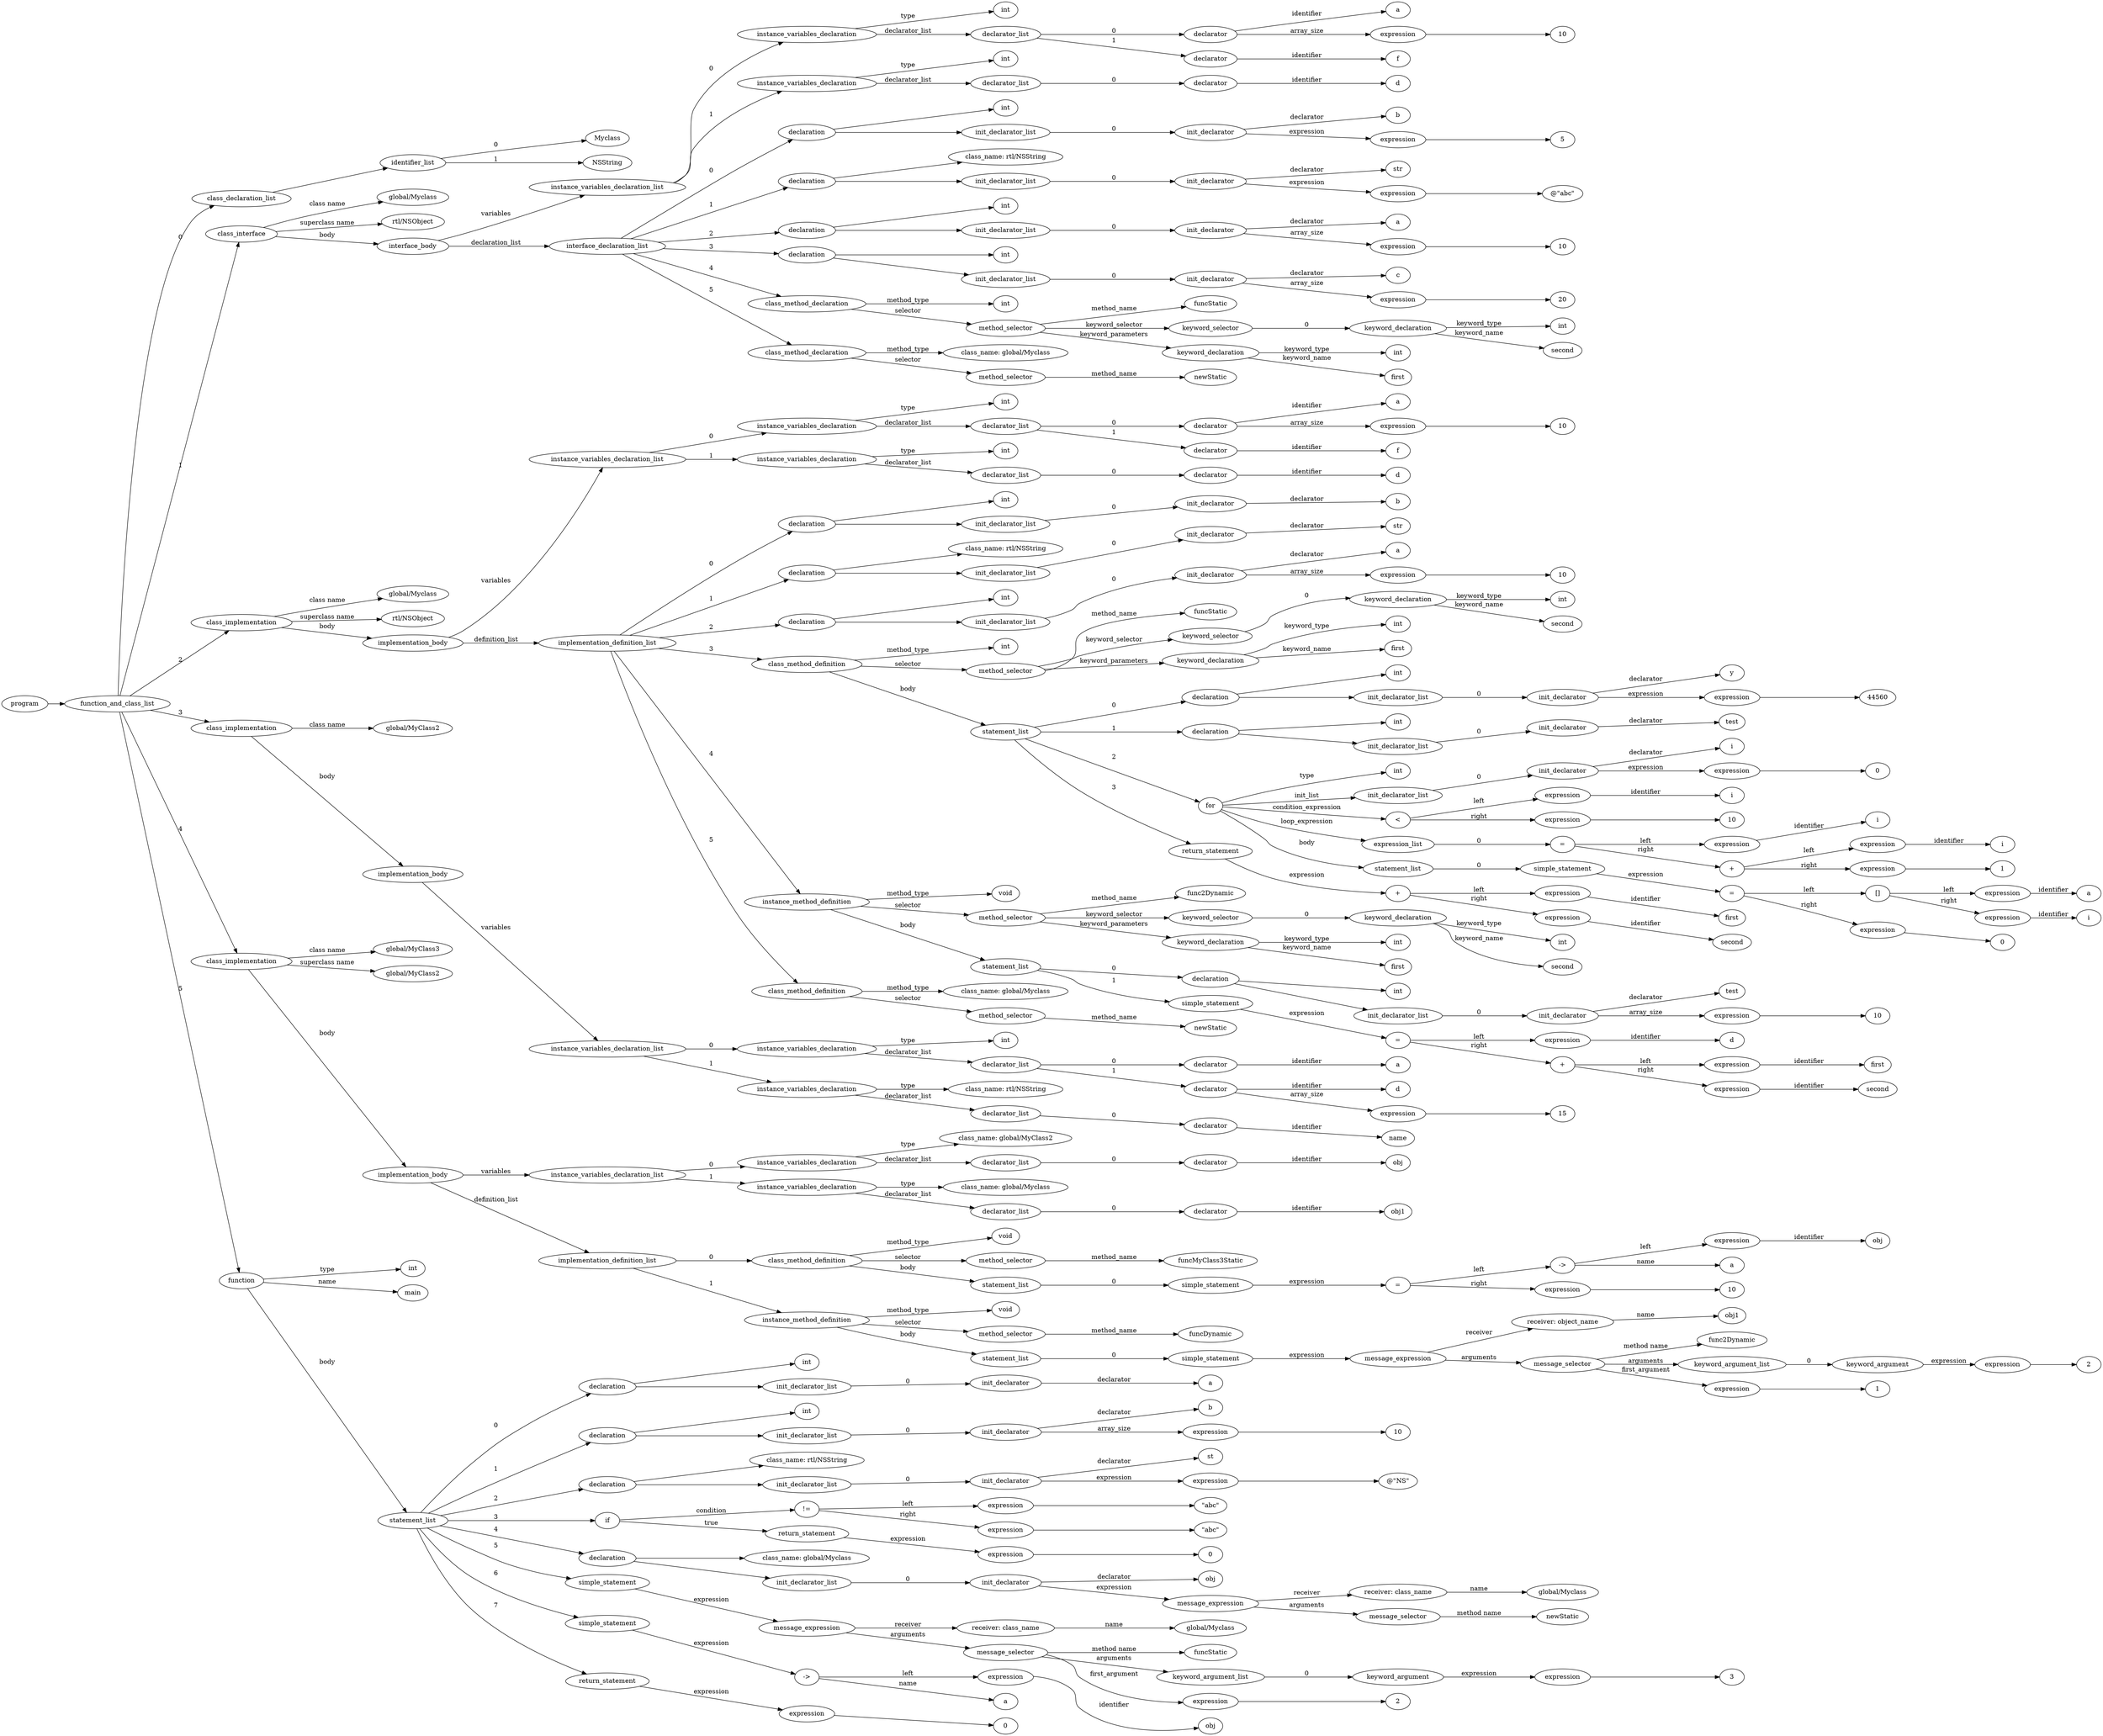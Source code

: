 digraph ObjectiveC { rankdir="LR";
255[label="program"];
255->2;
2[label="function_and_class_list"];
2->1[label="0"];
1[label="class_declaration_list"];
1->0;
0[label="identifier_list"];
0.0 [label="Myclass"];
0->0.0 [label="0"];
0.1 [label="NSString"];
0->0.1 [label="1"];
2->52[label="1"];
52[label="class_interface"];
52.1 [label="global/Myclass"];
52->52.1 [label="class name"];
52.2 [label="rtl/NSObject"];
52->52.2 [label="superclass name"];
52->51[label="body"];
51[label="interface_body"];
51->10[label="variables"];
10[label="instance_variables_declaration_list"];
10->9[label="0"];
9[label="instance_variables_declaration"];
9->3[label="type"];
3[label="int"];
9->7[label="declarator_list"];
7[label="declarator_list"];
7->6[label="0"];
6[label="declarator"];
6.1 [label="a"];
6->6.1[label="identifier"];
6->5[label="array_size"];
5[label="expression"];
5->4;
4[label="10"];
7->8[label="1"];
8[label="declarator"];
8.1 [label="f"];
8->8.1[label="identifier"];
10->14[label="1"];
14[label="instance_variables_declaration"];
14->11[label="type"];
11[label="int"];
14->13[label="declarator_list"];
13[label="declarator_list"];
13->12[label="0"];
12[label="declarator"];
12.1 [label="d"];
12->12.1[label="identifier"];
51->21[label="declaration_list"];
21[label="interface_declaration_list"];
21->20[label="0"];
20[label="declaration"];
20->15;
15[label="int"];
20->19;
19[label="init_declarator_list"];
19->18[label="0"];
18[label="init_declarator"];
18.1 [label="b"];
18->18.1[label="declarator"];
18->17[label="expression"];
17[label="expression"];
17->16;
16[label="5"];
21->27[label="1"];
27[label="declaration"];
27->26;
26[label="class_name: rtl/NSString"];
27->25;
25[label="init_declarator_list"];
25->24[label="0"];
24[label="init_declarator"];
24.1 [label="str"];
24->24.1[label="declarator"];
24->23[label="expression"];
23[label="expression"];
23->22;
22[label=<@"abc">];
21->33[label="2"];
33[label="declaration"];
33->28;
28[label="int"];
33->32;
32[label="init_declarator_list"];
32->31[label="0"];
31[label="init_declarator"];
31.1 [label="a"];
31->31.1[label="declarator"];
31->30[label="array_size"];
30[label="expression"];
30->29;
29[label="10"];
21->39[label="3"];
39[label="declaration"];
39->34;
34[label="int"];
39->38;
38[label="init_declarator_list"];
38->37[label="0"];
37[label="init_declarator"];
37.1 [label="c"];
37->37.1[label="declarator"];
37->36[label="array_size"];
36[label="expression"];
36->35;
35[label="20"];
21->47[label="4"];
47[label="class_method_declaration"];
47->40[label="method_type"];
40[label="int"];
47->46[label="selector"];
46[label="method_selector"];
46->46.1 [label="method_name"];
46.1 [label="funcStatic"];
46->45[label="keyword_selector"];
45[label="keyword_selector"];
45->44[label="0"];
44[label="keyword_declaration"];
44->43[label="keyword_type"];
43[label="int"];
44->44.2 [label="keyword_name"];
44.2 [label="second"];
46->42[label="keyword_parameters"];
42[label="keyword_declaration"];
42->41[label="keyword_type"];
41[label="int"];
42->42.2 [label="keyword_name"];
42.2 [label="first"];
21->50[label="5"];
50[label="class_method_declaration"];
50->48[label="method_type"];
48[label="class_name: global/Myclass"];
50->49[label="selector"];
49[label="method_selector"];
49->49.1 [label="method_name"];
49.1 [label="newStatic"];
2->153[label="2"];
153[label="class_implementation"];
153.1 [label="global/Myclass"];
153->153.1 [label="class name"];
153.2 [label="rtl/NSObject"];
153->153.2 [label="superclass name"];
153->152[label="body"];
152[label="implementation_body"];
152->60[label="variables"];
60[label="instance_variables_declaration_list"];
60->59[label="0"];
59[label="instance_variables_declaration"];
59->53[label="type"];
53[label="int"];
59->57[label="declarator_list"];
57[label="declarator_list"];
57->56[label="0"];
56[label="declarator"];
56.1 [label="a"];
56->56.1[label="identifier"];
56->55[label="array_size"];
55[label="expression"];
55->54;
54[label="10"];
57->58[label="1"];
58[label="declarator"];
58.1 [label="f"];
58->58.1[label="identifier"];
60->64[label="1"];
64[label="instance_variables_declaration"];
64->61[label="type"];
61[label="int"];
64->63[label="declarator_list"];
63[label="declarator_list"];
63->62[label="0"];
62[label="declarator"];
62.1 [label="d"];
62->62.1[label="identifier"];
152->69[label="definition_list"];
69[label="implementation_definition_list"];
69->68[label="0"];
68[label="declaration"];
68->65;
65[label="int"];
68->67;
67[label="init_declarator_list"];
67->66[label="0"];
66[label="init_declarator"];
66.1 [label="b"];
66->66.1[label="declarator"];
69->73[label="1"];
73[label="declaration"];
73->72;
72[label="class_name: rtl/NSString"];
73->71;
71[label="init_declarator_list"];
71->70[label="0"];
70[label="init_declarator"];
70.1 [label="str"];
70->70.1[label="declarator"];
69->79[label="2"];
79[label="declaration"];
79->74;
74[label="int"];
79->78;
78[label="init_declarator_list"];
78->77[label="0"];
77[label="init_declarator"];
77.1 [label="a"];
77->77.1[label="declarator"];
77->76[label="array_size"];
76[label="expression"];
76->75;
75[label="10"];
69->127[label="3"];
127[label="class_method_definition"];
127->80[label="method_type"];
80[label="int"];
127->86[label="selector"];
86[label="method_selector"];
86->86.1 [label="method_name"];
86.1 [label="funcStatic"];
86->85[label="keyword_selector"];
85[label="keyword_selector"];
85->84[label="0"];
84[label="keyword_declaration"];
84->83[label="keyword_type"];
83[label="int"];
84->84.2 [label="keyword_name"];
84.2 [label="second"];
86->82[label="keyword_parameters"];
82[label="keyword_declaration"];
82->81[label="keyword_type"];
81[label="int"];
82->82.2 [label="keyword_name"];
82.2 [label="first"];
127->93[label="body"];
93[label="statement_list"];
93->92[label="0"];
92[label="declaration"];
92->87;
87[label="int"];
92->91;
91[label="init_declarator_list"];
91->90[label="0"];
90[label="init_declarator"];
90.1 [label="y"];
90->90.1[label="declarator"];
90->89[label="expression"];
89[label="expression"];
89->88;
88[label="44560"];
93->97[label="1"];
97[label="declaration"];
97->94;
94[label="int"];
97->96;
96[label="init_declarator_list"];
96->95[label="0"];
95[label="init_declarator"];
95.1 [label="test"];
95->95.1[label="declarator"];
93->122[label="2"];
122[label="for"];
122->98[label="type"];
98[label="int"];
122->102[label="init_list"];
102[label="init_declarator_list"];
102->101[label="0"];
101[label="init_declarator"];
101.1 [label="i"];
101->101.1[label="declarator"];
101->100[label="expression"];
100[label="expression"];
100->99;
99[label="0"];
122->106[label="condition_expression"];
106[label="expression"];
106[label="<"];
106->103[label="left"];
103[label="expression"];
103->103.1 [label="identifier"];103.1[label="i"];
106->105[label="right"];
105[label="expression"];
105->104;
104[label="10"];
122->113[label="loop_expression"];
113[label="expression_list"];
113->112[label="0"];
112[label="expression"];
112[label="="];
112->107[label="left"];
107[label="expression"];
107->107.1 [label="identifier"];107.1[label="i"];
112->111[label="right"];
111[label="expression"];
111[label="+"];
111->108[label="left"];
108[label="expression"];
108->108.1 [label="identifier"];108.1[label="i"];
111->110[label="right"];
110[label="expression"];
110->109;
109[label="1"];
122->121[label="body"];
121[label="statement_list"];
121->120[label="0"];
120[label="simple_statement"];
120->119[label="expression"];
119[label="expression"];
119[label="="];
119->116[label="left"];
116[label="expression"];
116[label="[]"];
116->114[label="left"];
114[label="expression"];
114->114.1 [label="identifier"];114.1[label="a"];
116->115[label="right"];
115[label="expression"];
115->115.1 [label="identifier"];115.1[label="i"];
119->118[label="right"];
118[label="expression"];
118->117;
117[label="0"];
93->126[label="3"];
126[label="return_statement"];
126->125[label="expression"];
125[label="expression"];
125[label="+"];
125->123[label="left"];
123[label="expression"];
123->123.1 [label="identifier"];123.1[label="first"];
125->124[label="right"];
124[label="expression"];
124->124.1 [label="identifier"];124.1[label="second"];
69->148[label="4"];
148[label="instance_method_definition"];
148->147[label="method_type"];
147[label="void"];
148->133[label="selector"];
133[label="method_selector"];
133->133.1 [label="method_name"];
133.1 [label="func2Dynamic"];
133->132[label="keyword_selector"];
132[label="keyword_selector"];
132->131[label="0"];
131[label="keyword_declaration"];
131->130[label="keyword_type"];
130[label="int"];
131->131.2 [label="keyword_name"];
131.2 [label="second"];
133->129[label="keyword_parameters"];
129[label="keyword_declaration"];
129->128[label="keyword_type"];
128[label="int"];
129->129.2 [label="keyword_name"];
129.2 [label="first"];
148->140[label="body"];
140[label="statement_list"];
140->139[label="0"];
139[label="declaration"];
139->134;
134[label="int"];
139->138;
138[label="init_declarator_list"];
138->137[label="0"];
137[label="init_declarator"];
137.1 [label="test"];
137->137.1[label="declarator"];
137->136[label="array_size"];
136[label="expression"];
136->135;
135[label="10"];
140->146[label="1"];
146[label="simple_statement"];
146->145[label="expression"];
145[label="expression"];
145[label="="];
145->141[label="left"];
141[label="expression"];
141->141.1 [label="identifier"];141.1[label="d"];
145->144[label="right"];
144[label="expression"];
144[label="+"];
144->142[label="left"];
142[label="expression"];
142->142.1 [label="identifier"];142.1[label="first"];
144->143[label="right"];
143[label="expression"];
143->143.1 [label="identifier"];143.1[label="second"];
69->151[label="5"];
151[label="class_method_definition"];
151->149[label="method_type"];
149[label="class_name: global/Myclass"];
151->150[label="selector"];
150[label="method_selector"];
150->150.1 [label="method_name"];
150.1 [label="newStatic"];
2->167[label="3"];
167[label="class_implementation"];
167.1 [label="global/MyClass2"];
167->167.1 [label="class name"];
167->166[label="body"];
166[label="implementation_body"];
166->161[label="variables"];
161[label="instance_variables_declaration_list"];
161->160[label="0"];
160[label="instance_variables_declaration"];
160->154[label="type"];
154[label="int"];
160->156[label="declarator_list"];
156[label="declarator_list"];
156->155[label="0"];
155[label="declarator"];
155.1 [label="a"];
155->155.1[label="identifier"];
156->159[label="1"];
159[label="declarator"];
159.1 [label="d"];
159->159.1[label="identifier"];
159->158[label="array_size"];
158[label="expression"];
158->157;
157[label="15"];
161->165[label="1"];
165[label="instance_variables_declaration"];
165->164[label="type"];
164[label="class_name: rtl/NSString"];
165->163[label="declarator_list"];
163[label="declarator_list"];
163->162[label="0"];
162[label="declarator"];
162.1 [label="name"];
162->162.1[label="identifier"];
2->203[label="4"];
203[label="class_implementation"];
203.1 [label="global/MyClass3"];
203->203.1 [label="class name"];
203.2 [label="global/MyClass2"];
203->203.2 [label="superclass name"];
203->202[label="body"];
202[label="implementation_body"];
202->172[label="variables"];
172[label="instance_variables_declaration_list"];
172->171[label="0"];
171[label="instance_variables_declaration"];
171->170[label="type"];
170[label="class_name: global/MyClass2"];
171->169[label="declarator_list"];
169[label="declarator_list"];
169->168[label="0"];
168[label="declarator"];
168.1 [label="obj"];
168->168.1[label="identifier"];
172->176[label="1"];
176[label="instance_variables_declaration"];
176->175[label="type"];
175[label="class_name: global/Myclass"];
176->174[label="declarator_list"];
174[label="declarator_list"];
174->173[label="0"];
173[label="declarator"];
173.1 [label="obj1"];
173->173.1[label="identifier"];
202->187[label="definition_list"];
187[label="implementation_definition_list"];
187->186[label="0"];
186[label="class_method_definition"];
186->185[label="method_type"];
185[label="void"];
186->177[label="selector"];
177[label="method_selector"];
177->177.1 [label="method_name"];
177.1 [label="funcMyClass3Static"];
186->184[label="body"];
184[label="statement_list"];
184->183[label="0"];
183[label="simple_statement"];
183->182[label="expression"];
182[label="expression"];
182[label="="];
182->179[label="left"];
179[label="expression"];
179[label="->"];
179->178[label="left"];
178[label="expression"];
178->178.1 [label="identifier"];178.1[label="obj"];
179.1 [label="a"];
179->179.1 [label="name"];
182->181[label="right"];
181[label="expression"];
181->180;
180[label="10"];
187->201[label="1"];
201[label="instance_method_definition"];
201->200[label="method_type"];
200[label="void"];
201->188[label="selector"];
188[label="method_selector"];
188->188.1 [label="method_name"];
188.1 [label="funcDynamic"];
201->199[label="body"];
199[label="statement_list"];
199->198[label="0"];
198[label="simple_statement"];
198->197[label="expression"];
197[label="expression"];
197[label="message_expression"];
197->189[label="receiver"];
189[label="receiver: object_name"];
189.1 [label="obj1"];
189->189.1 [label="name"];
197->196[label="arguments"];
196[label="message_selector"];
196.1 [label="func2Dynamic"];
196->196.1 [label="method name"]; 
196->195[label="arguments"];
195[label="keyword_argument_list"];
195->194[label="0"];
194[label="keyword_argument"];
194->193[label="expression"];
193[label="expression"];
193->192;
192[label="2"];
196->191[label="first_argument"];
191[label="expression"];
191->190;
190[label="1"];
2->254[label="5"];
254[label="function"];
254->204[label="type"];
204[label="int"];
254->254.1 [label="name"];
254.1 [label="main"];
254->209[label="body"];
209[label="statement_list"];
209->208[label="0"];
208[label="declaration"];
208->205;
205[label="int"];
208->207;
207[label="init_declarator_list"];
207->206[label="0"];
206[label="init_declarator"];
206.1 [label="a"];
206->206.1[label="declarator"];
209->215[label="1"];
215[label="declaration"];
215->210;
210[label="int"];
215->214;
214[label="init_declarator_list"];
214->213[label="0"];
213[label="init_declarator"];
213.1 [label="b"];
213->213.1[label="declarator"];
213->212[label="array_size"];
212[label="expression"];
212->211;
211[label="10"];
209->221[label="2"];
221[label="declaration"];
221->220;
220[label="class_name: rtl/NSString"];
221->219;
219[label="init_declarator_list"];
219->218[label="0"];
218[label="init_declarator"];
218.1 [label="st"];
218->218.1[label="declarator"];
218->217[label="expression"];
217[label="expression"];
217->216;
216[label=<@"NS">];
209->230[label="3"];
230[label="if"];
230->226[label="condition"];
226[label="expression"];
226[label="!="];
226->223[label="left"];
223[label="expression"];
223->222;
222[label=<"abc">];
226->225[label="right"];
225[label="expression"];
225->224;
224[label=<"abc">];
230->229[label="true"];
229[label="return_statement"];
229->228[label="expression"];
228[label="expression"];
228->227;
227[label="0"];
209->237[label="4"];
237[label="declaration"];
237->236;
236[label="class_name: global/Myclass"];
237->235;
235[label="init_declarator_list"];
235->234[label="0"];
234[label="init_declarator"];
234.1 [label="obj"];
234->234.1[label="declarator"];
234->233[label="expression"];
233[label="expression"];
233[label="message_expression"];
233->231[label="receiver"];
231[label="receiver: class_name"];
231.1 [label="global/Myclass"];
231->231.1 [label="name"];
233->232[label="arguments"];
232[label="message_selector"];
232.1 [label="newStatic"];
232->232.1 [label="method name"]; 
209->247[label="5"];
247[label="simple_statement"];
247->246[label="expression"];
246[label="expression"];
246[label="message_expression"];
246->238[label="receiver"];
238[label="receiver: class_name"];
238.1 [label="global/Myclass"];
238->238.1 [label="name"];
246->245[label="arguments"];
245[label="message_selector"];
245.1 [label="funcStatic"];
245->245.1 [label="method name"]; 
245->244[label="arguments"];
244[label="keyword_argument_list"];
244->243[label="0"];
243[label="keyword_argument"];
243->242[label="expression"];
242[label="expression"];
242->241;
241[label="3"];
245->240[label="first_argument"];
240[label="expression"];
240->239;
239[label="2"];
209->250[label="6"];
250[label="simple_statement"];
250->249[label="expression"];
249[label="expression"];
249[label="->"];
249->248[label="left"];
248[label="expression"];
248->248.1 [label="identifier"];248.1[label="obj"];
249.1 [label="a"];
249->249.1 [label="name"];
209->253[label="7"];
253[label="return_statement"];
253->252[label="expression"];
252[label="expression"];
252->251;
251[label="0"];
}
